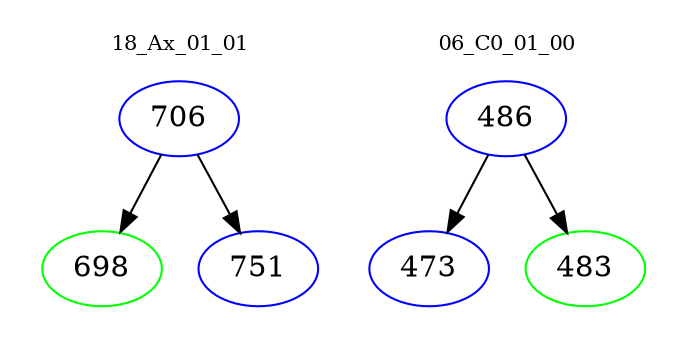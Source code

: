digraph{
subgraph cluster_0 {
color = white
label = "18_Ax_01_01";
fontsize=10;
T0_706 [label="706", color="blue"]
T0_706 -> T0_698 [color="black"]
T0_698 [label="698", color="green"]
T0_706 -> T0_751 [color="black"]
T0_751 [label="751", color="blue"]
}
subgraph cluster_1 {
color = white
label = "06_C0_01_00";
fontsize=10;
T1_486 [label="486", color="blue"]
T1_486 -> T1_473 [color="black"]
T1_473 [label="473", color="blue"]
T1_486 -> T1_483 [color="black"]
T1_483 [label="483", color="green"]
}
}
